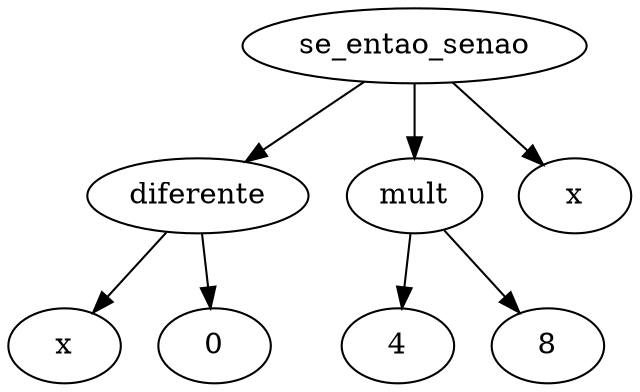  digraph G {
N380 [label="se_entao_senao"];
N380 -> N375;
N375 [label="diferente"];
N375 -> N373;
N373 [label="x"];
N375 -> N374;
N374 [label="0"];
N380 -> N378;
N378 [label="mult"];
N378 -> N376;
N376 [label="4"];
N378 -> N377;
N377 [label="8"];
N380 -> N379;
N379 [label="x"];
}
